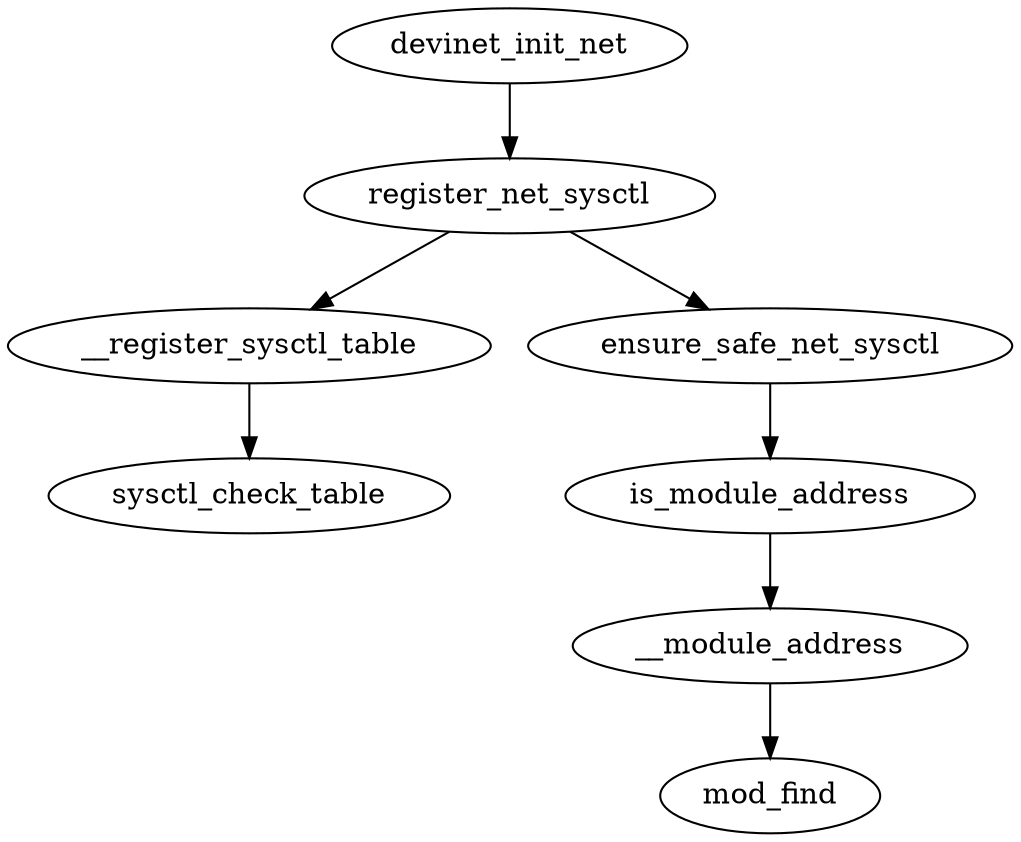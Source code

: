 digraph "/home/cendes/Documents/masters_thesis/ocloz/knob_graph_search/./partial_graph_ip_forward.dot" {
	 __register_sysctl_table -> sysctl_check_table
	 __module_address -> mod_find
	 is_module_address -> __module_address
	 ensure_safe_net_sysctl -> is_module_address
	 register_net_sysctl -> ensure_safe_net_sysctl
	 devinet_init_net -> register_net_sysctl
	 register_net_sysctl -> __register_sysctl_table
}
